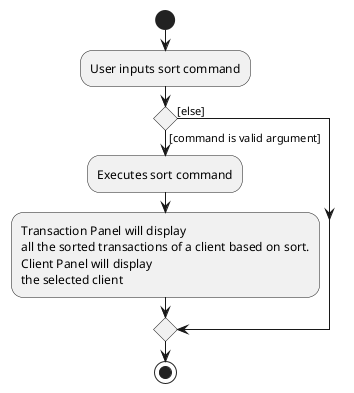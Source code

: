@startuml
start
:User inputs sort command;

'Since the beta syntax does not support placing the condition outside the
'diamond we place it as the true branch instead.

if () then ([command is valid argument])
    :Executes sort command;
    :Transaction Panel will display
    all the sorted transactions of a client based on sort.
    Client Panel will display
    the selected client;
else ([else])
endif
stop
@enduml
